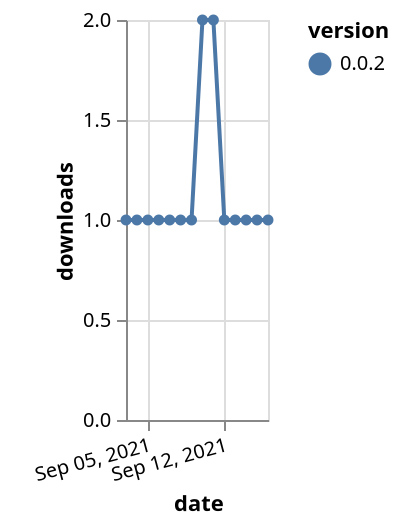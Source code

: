 {"$schema": "https://vega.github.io/schema/vega-lite/v5.json", "description": "A simple bar chart with embedded data.", "data": {"values": [{"date": "2021-09-03", "total": 132, "delta": 1, "version": "0.0.2"}, {"date": "2021-09-04", "total": 133, "delta": 1, "version": "0.0.2"}, {"date": "2021-09-05", "total": 134, "delta": 1, "version": "0.0.2"}, {"date": "2021-09-06", "total": 135, "delta": 1, "version": "0.0.2"}, {"date": "2021-09-07", "total": 136, "delta": 1, "version": "0.0.2"}, {"date": "2021-09-08", "total": 137, "delta": 1, "version": "0.0.2"}, {"date": "2021-09-09", "total": 138, "delta": 1, "version": "0.0.2"}, {"date": "2021-09-10", "total": 140, "delta": 2, "version": "0.0.2"}, {"date": "2021-09-11", "total": 142, "delta": 2, "version": "0.0.2"}, {"date": "2021-09-12", "total": 143, "delta": 1, "version": "0.0.2"}, {"date": "2021-09-13", "total": 144, "delta": 1, "version": "0.0.2"}, {"date": "2021-09-14", "total": 145, "delta": 1, "version": "0.0.2"}, {"date": "2021-09-15", "total": 146, "delta": 1, "version": "0.0.2"}, {"date": "2021-09-16", "total": 147, "delta": 1, "version": "0.0.2"}]}, "width": "container", "mark": {"type": "line", "point": {"filled": true}}, "encoding": {"x": {"field": "date", "type": "temporal", "timeUnit": "yearmonthdate", "title": "date", "axis": {"labelAngle": -15}}, "y": {"field": "delta", "type": "quantitative", "title": "downloads"}, "color": {"field": "version", "type": "nominal"}, "tooltip": {"field": "delta"}}}